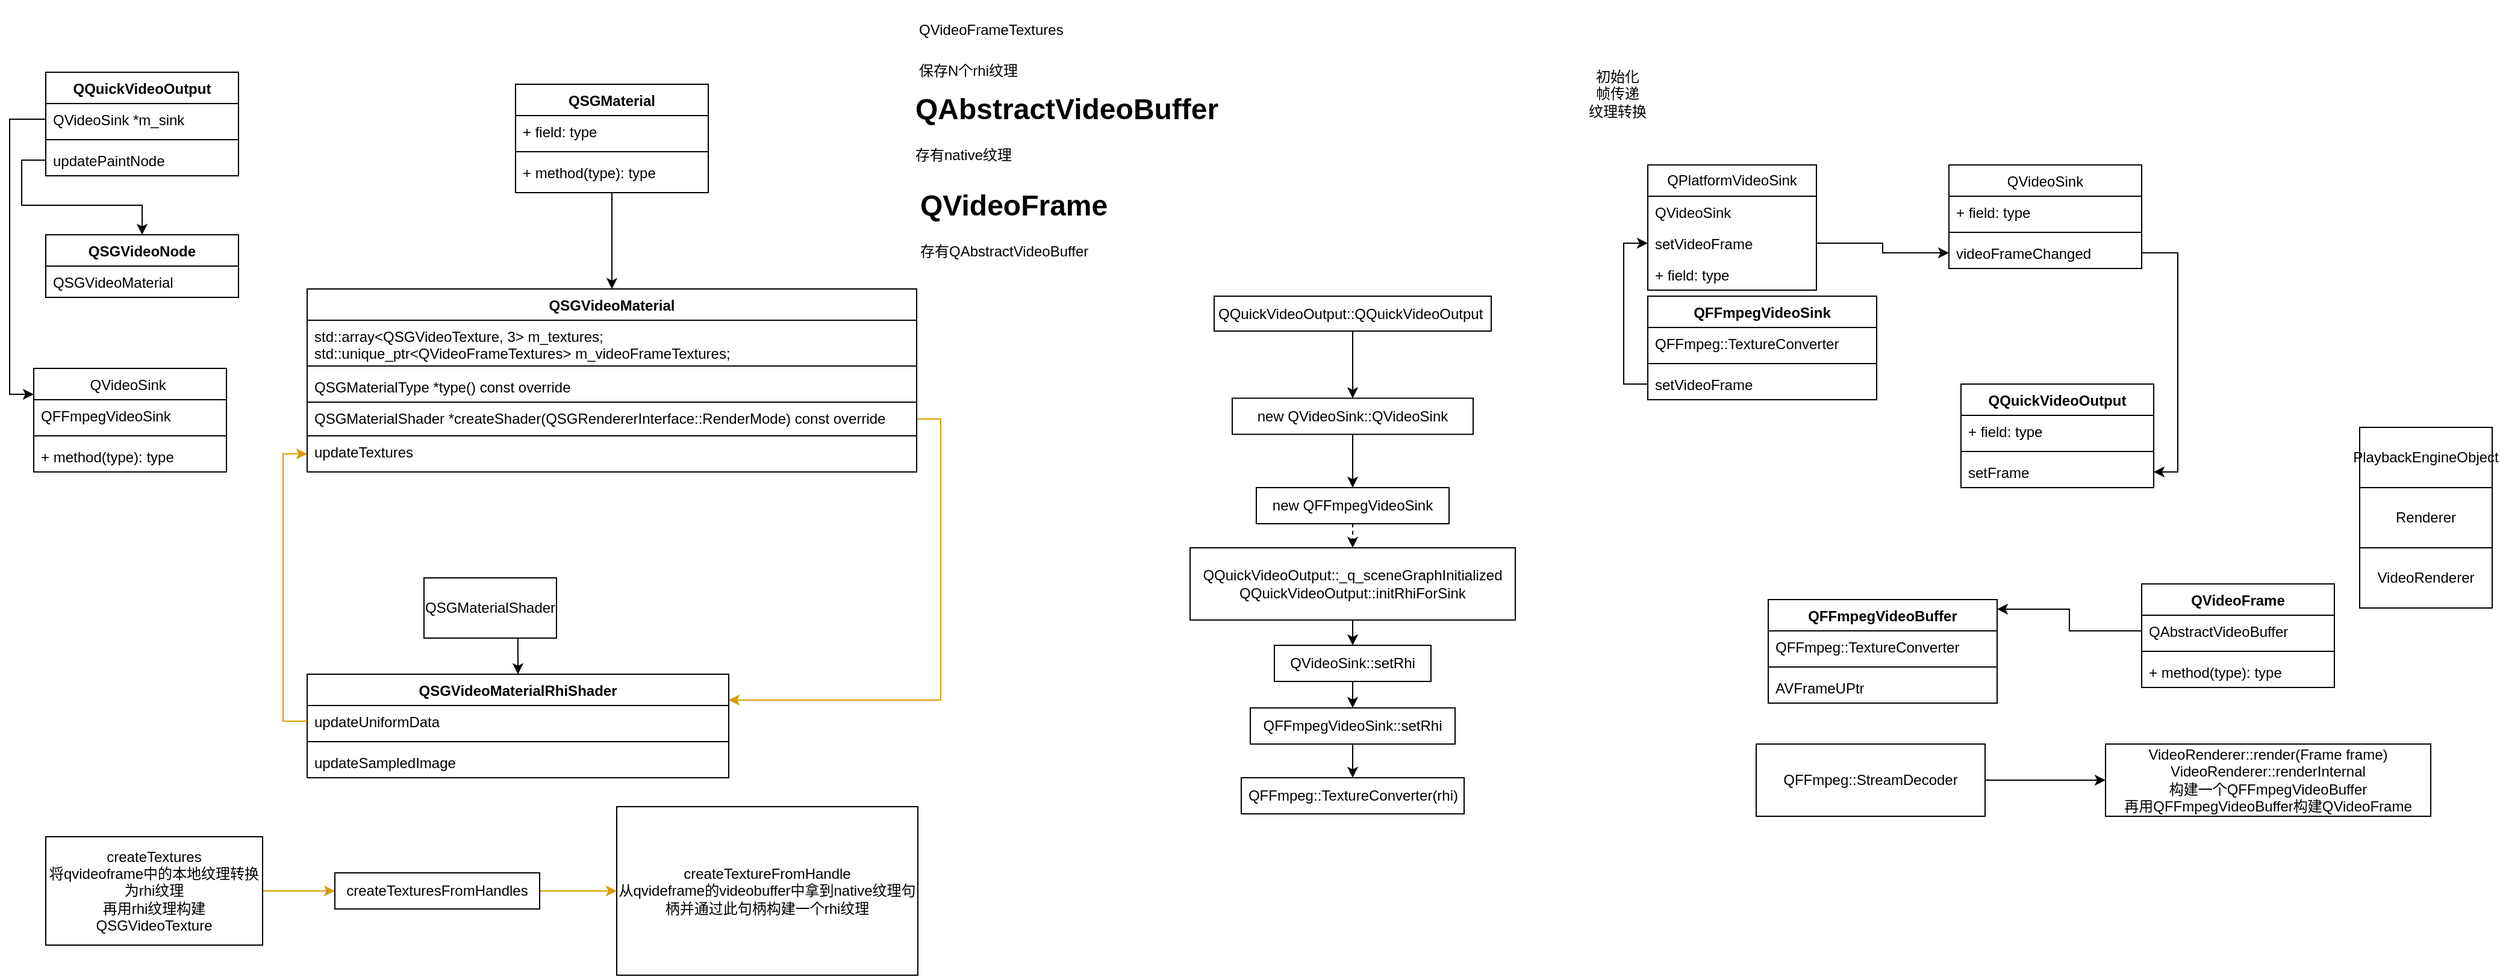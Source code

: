 <mxfile version="24.7.6">
  <diagram name="第 1 页" id="2d6CohSRX0e6HN7yO4Lr">
    <mxGraphModel dx="1159" dy="2418" grid="1" gridSize="10" guides="1" tooltips="1" connect="1" arrows="1" fold="1" page="1" pageScale="1" pageWidth="583" pageHeight="827" math="0" shadow="0">
      <root>
        <mxCell id="0" />
        <mxCell id="1" parent="0" />
        <mxCell id="Qt5C2lJePND-xmZlz8fH-1" value="QSGVideoNode" style="swimlane;fontStyle=1;align=center;verticalAlign=top;childLayout=stackLayout;horizontal=1;startSize=26;horizontalStack=0;resizeParent=1;resizeParentMax=0;resizeLast=0;collapsible=1;marginBottom=0;whiteSpace=wrap;html=1;" parent="1" vertex="1">
          <mxGeometry x="120" y="-1450" width="160" height="52" as="geometry" />
        </mxCell>
        <mxCell id="Qt5C2lJePND-xmZlz8fH-2" value="QSGVideoMaterial" style="text;strokeColor=none;fillColor=none;align=left;verticalAlign=top;spacingLeft=4;spacingRight=4;overflow=hidden;rotatable=0;points=[[0,0.5],[1,0.5]];portConstraint=eastwest;whiteSpace=wrap;html=1;" parent="Qt5C2lJePND-xmZlz8fH-1" vertex="1">
          <mxGeometry y="26" width="160" height="26" as="geometry" />
        </mxCell>
        <mxCell id="Qt5C2lJePND-xmZlz8fH-14" style="edgeStyle=orthogonalEdgeStyle;rounded=0;orthogonalLoop=1;jettySize=auto;html=1;" parent="1" source="Qt5C2lJePND-xmZlz8fH-9" target="Qt5C2lJePND-xmZlz8fH-5" edge="1">
          <mxGeometry relative="1" as="geometry" />
        </mxCell>
        <mxCell id="Qt5C2lJePND-xmZlz8fH-9" value="QSGMaterial" style="swimlane;fontStyle=1;align=center;verticalAlign=top;childLayout=stackLayout;horizontal=1;startSize=26;horizontalStack=0;resizeParent=1;resizeParentMax=0;resizeLast=0;collapsible=1;marginBottom=0;whiteSpace=wrap;html=1;" parent="1" vertex="1">
          <mxGeometry x="510" y="-1575" width="160" height="90" as="geometry" />
        </mxCell>
        <mxCell id="Qt5C2lJePND-xmZlz8fH-10" value="+ field: type" style="text;strokeColor=none;fillColor=none;align=left;verticalAlign=top;spacingLeft=4;spacingRight=4;overflow=hidden;rotatable=0;points=[[0,0.5],[1,0.5]];portConstraint=eastwest;whiteSpace=wrap;html=1;" parent="Qt5C2lJePND-xmZlz8fH-9" vertex="1">
          <mxGeometry y="26" width="160" height="26" as="geometry" />
        </mxCell>
        <mxCell id="Qt5C2lJePND-xmZlz8fH-11" value="" style="line;strokeWidth=1;fillColor=none;align=left;verticalAlign=middle;spacingTop=-1;spacingLeft=3;spacingRight=3;rotatable=0;labelPosition=right;points=[];portConstraint=eastwest;strokeColor=inherit;" parent="Qt5C2lJePND-xmZlz8fH-9" vertex="1">
          <mxGeometry y="52" width="160" height="8" as="geometry" />
        </mxCell>
        <mxCell id="Qt5C2lJePND-xmZlz8fH-12" value="+ method(type): type" style="text;strokeColor=none;fillColor=none;align=left;verticalAlign=top;spacingLeft=4;spacingRight=4;overflow=hidden;rotatable=0;points=[[0,0.5],[1,0.5]];portConstraint=eastwest;whiteSpace=wrap;html=1;" parent="Qt5C2lJePND-xmZlz8fH-9" vertex="1">
          <mxGeometry y="60" width="160" height="30" as="geometry" />
        </mxCell>
        <mxCell id="Qt5C2lJePND-xmZlz8fH-16" value="QSGVideoMaterialRhiShader" style="swimlane;fontStyle=1;align=center;verticalAlign=top;childLayout=stackLayout;horizontal=1;startSize=26;horizontalStack=0;resizeParent=1;resizeParentMax=0;resizeLast=0;collapsible=1;marginBottom=0;whiteSpace=wrap;html=1;" parent="1" vertex="1">
          <mxGeometry x="337" y="-1085" width="350" height="86" as="geometry" />
        </mxCell>
        <mxCell id="Qt5C2lJePND-xmZlz8fH-17" value="updateUniformData" style="text;strokeColor=none;fillColor=none;align=left;verticalAlign=top;spacingLeft=4;spacingRight=4;overflow=hidden;rotatable=0;points=[[0,0.5],[1,0.5]];portConstraint=eastwest;whiteSpace=wrap;html=1;" parent="Qt5C2lJePND-xmZlz8fH-16" vertex="1">
          <mxGeometry y="26" width="350" height="26" as="geometry" />
        </mxCell>
        <mxCell id="Qt5C2lJePND-xmZlz8fH-18" value="" style="line;strokeWidth=1;fillColor=none;align=left;verticalAlign=middle;spacingTop=-1;spacingLeft=3;spacingRight=3;rotatable=0;labelPosition=right;points=[];portConstraint=eastwest;strokeColor=inherit;" parent="Qt5C2lJePND-xmZlz8fH-16" vertex="1">
          <mxGeometry y="52" width="350" height="8" as="geometry" />
        </mxCell>
        <mxCell id="Qt5C2lJePND-xmZlz8fH-19" value="updateSampledImage" style="text;strokeColor=none;fillColor=none;align=left;verticalAlign=top;spacingLeft=4;spacingRight=4;overflow=hidden;rotatable=0;points=[[0,0.5],[1,0.5]];portConstraint=eastwest;whiteSpace=wrap;html=1;" parent="Qt5C2lJePND-xmZlz8fH-16" vertex="1">
          <mxGeometry y="60" width="350" height="26" as="geometry" />
        </mxCell>
        <mxCell id="Qt5C2lJePND-xmZlz8fH-21" style="edgeStyle=orthogonalEdgeStyle;rounded=0;orthogonalLoop=1;jettySize=auto;html=1;exitX=0.5;exitY=1;exitDx=0;exitDy=0;entryX=0.5;entryY=0;entryDx=0;entryDy=0;" parent="1" source="Qt5C2lJePND-xmZlz8fH-20" target="Qt5C2lJePND-xmZlz8fH-16" edge="1">
          <mxGeometry relative="1" as="geometry" />
        </mxCell>
        <mxCell id="Qt5C2lJePND-xmZlz8fH-20" value="QSGMaterialShader" style="html=1;whiteSpace=wrap;" parent="1" vertex="1">
          <mxGeometry x="434" y="-1165" width="110" height="50" as="geometry" />
        </mxCell>
        <mxCell id="Qt5C2lJePND-xmZlz8fH-25" style="edgeStyle=orthogonalEdgeStyle;rounded=0;orthogonalLoop=1;jettySize=auto;html=1;entryX=1;entryY=0.25;entryDx=0;entryDy=0;exitX=1;exitY=0.5;exitDx=0;exitDy=0;fillColor=#ffe6cc;strokeColor=#d79b00;" parent="1" source="Qt5C2lJePND-xmZlz8fH-15" target="Qt5C2lJePND-xmZlz8fH-16" edge="1">
          <mxGeometry relative="1" as="geometry" />
        </mxCell>
        <mxCell id="Qt5C2lJePND-xmZlz8fH-27" style="edgeStyle=orthogonalEdgeStyle;rounded=0;orthogonalLoop=1;jettySize=auto;html=1;exitX=0;exitY=0.5;exitDx=0;exitDy=0;entryX=0;entryY=0.5;entryDx=0;entryDy=0;fillColor=#ffe6cc;strokeColor=#d79b00;" parent="1" source="Qt5C2lJePND-xmZlz8fH-17" target="Qt5C2lJePND-xmZlz8fH-26" edge="1">
          <mxGeometry relative="1" as="geometry" />
        </mxCell>
        <mxCell id="Qt5C2lJePND-xmZlz8fH-34" value="" style="edgeStyle=orthogonalEdgeStyle;rounded=0;orthogonalLoop=1;jettySize=auto;html=1;fillColor=#ffe6cc;strokeColor=#d79b00;" parent="1" source="Qt5C2lJePND-xmZlz8fH-29" target="Qt5C2lJePND-xmZlz8fH-30" edge="1">
          <mxGeometry relative="1" as="geometry" />
        </mxCell>
        <mxCell id="Qt5C2lJePND-xmZlz8fH-29" value="createTextures&lt;div&gt;将qvideoframe中的本地纹理转换为rhi纹理&lt;/div&gt;&lt;div&gt;再用rhi纹理构建QSGVideoTexture&lt;/div&gt;" style="rounded=0;whiteSpace=wrap;html=1;" parent="1" vertex="1">
          <mxGeometry x="120" y="-950" width="180" height="90" as="geometry" />
        </mxCell>
        <mxCell id="Qt5C2lJePND-xmZlz8fH-33" value="" style="edgeStyle=orthogonalEdgeStyle;rounded=0;orthogonalLoop=1;jettySize=auto;html=1;fillColor=#ffe6cc;strokeColor=#d79b00;" parent="1" source="Qt5C2lJePND-xmZlz8fH-30" target="Qt5C2lJePND-xmZlz8fH-31" edge="1">
          <mxGeometry relative="1" as="geometry" />
        </mxCell>
        <mxCell id="Qt5C2lJePND-xmZlz8fH-30" value="createTexturesFromHandles" style="rounded=0;whiteSpace=wrap;html=1;" parent="1" vertex="1">
          <mxGeometry x="360" y="-920" width="170" height="30" as="geometry" />
        </mxCell>
        <mxCell id="Qt5C2lJePND-xmZlz8fH-31" value="createTextureFromHandle&lt;div&gt;从qvideframe的videobuffer中拿到native纹理句柄并通过此句柄构建一个rhi纹理&lt;/div&gt;" style="rounded=0;whiteSpace=wrap;html=1;" parent="1" vertex="1">
          <mxGeometry x="594" y="-975" width="250" height="140" as="geometry" />
        </mxCell>
        <mxCell id="HpQHqFJFhctL3u0hSOUU-1" value="&lt;h1 style=&quot;margin-top: 0px;&quot;&gt;&lt;span style=&quot;font-size: 12px; font-weight: 400;&quot;&gt;QVideoFrameTextures&lt;/span&gt;&lt;br&gt;&lt;/h1&gt;&lt;div&gt;&lt;span style=&quot;font-size: 12px; font-weight: 400;&quot;&gt;保存N个rhi纹理&lt;/span&gt;&lt;/div&gt;" style="text;html=1;whiteSpace=wrap;overflow=hidden;rounded=0;" vertex="1" parent="1">
          <mxGeometry x="843" y="-1645" width="180" height="120" as="geometry" />
        </mxCell>
        <mxCell id="HpQHqFJFhctL3u0hSOUU-3" value="&lt;h1 style=&quot;margin-top: 0px;&quot;&gt;QAbstractVideoBuffer&lt;br&gt;&lt;/h1&gt;&lt;p&gt;存有native纹理&lt;/p&gt;" style="text;html=1;whiteSpace=wrap;overflow=hidden;rounded=0;" vertex="1" parent="1">
          <mxGeometry x="840" y="-1575" width="270" height="80" as="geometry" />
        </mxCell>
        <mxCell id="HpQHqFJFhctL3u0hSOUU-4" value="&lt;h1 style=&quot;margin-top: 0px;&quot;&gt;QVideoFrame&lt;/h1&gt;&lt;div&gt;存有&lt;span style=&quot;background-color: initial;&quot;&gt;&lt;font style=&quot;font-size: 12px;&quot;&gt;QAbstractVideoBuffer&lt;/font&gt;&lt;/span&gt;&lt;/div&gt;&lt;div&gt;&lt;br&gt;&lt;/div&gt;" style="text;html=1;whiteSpace=wrap;overflow=hidden;rounded=0;" vertex="1" parent="1">
          <mxGeometry x="844" y="-1495" width="180" height="70" as="geometry" />
        </mxCell>
        <mxCell id="HpQHqFJFhctL3u0hSOUU-5" value="QQuickVideoOutput" style="swimlane;fontStyle=1;align=center;verticalAlign=top;childLayout=stackLayout;horizontal=1;startSize=26;horizontalStack=0;resizeParent=1;resizeParentMax=0;resizeLast=0;collapsible=1;marginBottom=0;whiteSpace=wrap;html=1;" vertex="1" parent="1">
          <mxGeometry x="120" y="-1585" width="160" height="86" as="geometry" />
        </mxCell>
        <mxCell id="HpQHqFJFhctL3u0hSOUU-6" value="QVideoSink *m_sink" style="text;strokeColor=none;fillColor=none;align=left;verticalAlign=top;spacingLeft=4;spacingRight=4;overflow=hidden;rotatable=0;points=[[0,0.5],[1,0.5]];portConstraint=eastwest;whiteSpace=wrap;html=1;" vertex="1" parent="HpQHqFJFhctL3u0hSOUU-5">
          <mxGeometry y="26" width="160" height="26" as="geometry" />
        </mxCell>
        <mxCell id="HpQHqFJFhctL3u0hSOUU-7" value="" style="line;strokeWidth=1;fillColor=none;align=left;verticalAlign=middle;spacingTop=-1;spacingLeft=3;spacingRight=3;rotatable=0;labelPosition=right;points=[];portConstraint=eastwest;strokeColor=inherit;" vertex="1" parent="HpQHqFJFhctL3u0hSOUU-5">
          <mxGeometry y="52" width="160" height="8" as="geometry" />
        </mxCell>
        <mxCell id="HpQHqFJFhctL3u0hSOUU-8" value="updatePaintNode" style="text;strokeColor=none;fillColor=none;align=left;verticalAlign=top;spacingLeft=4;spacingRight=4;overflow=hidden;rotatable=0;points=[[0,0.5],[1,0.5]];portConstraint=eastwest;whiteSpace=wrap;html=1;" vertex="1" parent="HpQHqFJFhctL3u0hSOUU-5">
          <mxGeometry y="60" width="160" height="26" as="geometry" />
        </mxCell>
        <mxCell id="HpQHqFJFhctL3u0hSOUU-9" style="edgeStyle=orthogonalEdgeStyle;rounded=0;orthogonalLoop=1;jettySize=auto;html=1;exitX=0;exitY=0.5;exitDx=0;exitDy=0;" edge="1" parent="1" source="HpQHqFJFhctL3u0hSOUU-8" target="Qt5C2lJePND-xmZlz8fH-1">
          <mxGeometry relative="1" as="geometry" />
        </mxCell>
        <mxCell id="HpQHqFJFhctL3u0hSOUU-12" style="edgeStyle=orthogonalEdgeStyle;rounded=0;orthogonalLoop=1;jettySize=auto;html=1;entryX=0;entryY=0.25;entryDx=0;entryDy=0;" edge="1" parent="1" source="HpQHqFJFhctL3u0hSOUU-6" target="HpQHqFJFhctL3u0hSOUU-14">
          <mxGeometry relative="1" as="geometry">
            <mxPoint x="145" y="-1289" as="targetPoint" />
          </mxGeometry>
        </mxCell>
        <mxCell id="HpQHqFJFhctL3u0hSOUU-13" value="" style="group" vertex="1" connectable="0" parent="1">
          <mxGeometry x="337" y="-1405" width="506" height="152" as="geometry" />
        </mxCell>
        <mxCell id="Qt5C2lJePND-xmZlz8fH-5" value="QSGVideoMaterial" style="swimlane;fontStyle=1;align=center;verticalAlign=top;childLayout=stackLayout;horizontal=1;startSize=26;horizontalStack=0;resizeParent=1;resizeParentMax=0;resizeLast=0;collapsible=1;marginBottom=0;whiteSpace=wrap;html=1;" parent="HpQHqFJFhctL3u0hSOUU-13" vertex="1">
          <mxGeometry width="506" height="94" as="geometry">
            <mxRectangle x="400" y="120" width="140" height="30" as="alternateBounds" />
          </mxGeometry>
        </mxCell>
        <mxCell id="Qt5C2lJePND-xmZlz8fH-6" value="&lt;div&gt;std::array&amp;lt;QSGVideoTexture, 3&amp;gt; m_textures;&lt;/div&gt;&lt;div&gt;std::unique_ptr&amp;lt;QVideoFrameTextures&amp;gt; m_videoFrameTextures;&lt;/div&gt;" style="text;strokeColor=none;fillColor=none;align=left;verticalAlign=top;spacingLeft=4;spacingRight=4;overflow=hidden;rotatable=0;points=[[0,0.5],[1,0.5]];portConstraint=eastwest;whiteSpace=wrap;html=1;" parent="Qt5C2lJePND-xmZlz8fH-5" vertex="1">
          <mxGeometry y="26" width="506" height="34" as="geometry" />
        </mxCell>
        <mxCell id="Qt5C2lJePND-xmZlz8fH-7" value="" style="line;strokeWidth=1;fillColor=none;align=left;verticalAlign=middle;spacingTop=-1;spacingLeft=3;spacingRight=3;rotatable=0;labelPosition=right;points=[];portConstraint=eastwest;strokeColor=inherit;" parent="Qt5C2lJePND-xmZlz8fH-5" vertex="1">
          <mxGeometry y="60" width="506" height="8" as="geometry" />
        </mxCell>
        <mxCell id="Qt5C2lJePND-xmZlz8fH-8" value="QSGMaterialType *type() const override" style="text;strokeColor=none;fillColor=none;align=left;verticalAlign=top;spacingLeft=4;spacingRight=4;overflow=hidden;rotatable=0;points=[[0,0.5],[1,0.5]];portConstraint=eastwest;whiteSpace=wrap;html=1;" parent="Qt5C2lJePND-xmZlz8fH-5" vertex="1">
          <mxGeometry y="68" width="506" height="26" as="geometry" />
        </mxCell>
        <mxCell id="Qt5C2lJePND-xmZlz8fH-15" value="QSGMaterialShader *createShader(QSGRendererInterface::RenderMode) const override" style="text;strokeColor=default;fillColor=none;align=left;verticalAlign=top;spacingLeft=4;spacingRight=4;overflow=hidden;rotatable=0;points=[[0,0.5],[1,0.5]];portConstraint=eastwest;whiteSpace=wrap;html=1;" parent="HpQHqFJFhctL3u0hSOUU-13" vertex="1">
          <mxGeometry y="94" width="506" height="28" as="geometry" />
        </mxCell>
        <mxCell id="Qt5C2lJePND-xmZlz8fH-26" value="updateTextures" style="text;strokeColor=default;fillColor=none;align=left;verticalAlign=top;spacingLeft=4;spacingRight=4;overflow=hidden;rotatable=0;points=[[0,0.5],[1,0.5]];portConstraint=eastwest;whiteSpace=wrap;html=1;" parent="HpQHqFJFhctL3u0hSOUU-13" vertex="1">
          <mxGeometry y="122" width="506" height="30" as="geometry" />
        </mxCell>
        <mxCell id="HpQHqFJFhctL3u0hSOUU-14" value="&lt;span style=&quot;font-weight: 400; text-align: left;&quot;&gt;QVideoSink&amp;nbsp;&lt;/span&gt;" style="swimlane;fontStyle=1;align=center;verticalAlign=top;childLayout=stackLayout;horizontal=1;startSize=26;horizontalStack=0;resizeParent=1;resizeParentMax=0;resizeLast=0;collapsible=1;marginBottom=0;whiteSpace=wrap;html=1;" vertex="1" parent="1">
          <mxGeometry x="110" y="-1339" width="160" height="86" as="geometry" />
        </mxCell>
        <mxCell id="HpQHqFJFhctL3u0hSOUU-15" value="&lt;span style=&quot;text-align: center;&quot;&gt;QFFmpegVideoSink&lt;/span&gt;" style="text;strokeColor=none;fillColor=none;align=left;verticalAlign=top;spacingLeft=4;spacingRight=4;overflow=hidden;rotatable=0;points=[[0,0.5],[1,0.5]];portConstraint=eastwest;whiteSpace=wrap;html=1;" vertex="1" parent="HpQHqFJFhctL3u0hSOUU-14">
          <mxGeometry y="26" width="160" height="26" as="geometry" />
        </mxCell>
        <mxCell id="HpQHqFJFhctL3u0hSOUU-16" value="" style="line;strokeWidth=1;fillColor=none;align=left;verticalAlign=middle;spacingTop=-1;spacingLeft=3;spacingRight=3;rotatable=0;labelPosition=right;points=[];portConstraint=eastwest;strokeColor=inherit;" vertex="1" parent="HpQHqFJFhctL3u0hSOUU-14">
          <mxGeometry y="52" width="160" height="8" as="geometry" />
        </mxCell>
        <mxCell id="HpQHqFJFhctL3u0hSOUU-17" value="+ method(type): type" style="text;strokeColor=none;fillColor=none;align=left;verticalAlign=top;spacingLeft=4;spacingRight=4;overflow=hidden;rotatable=0;points=[[0,0.5],[1,0.5]];portConstraint=eastwest;whiteSpace=wrap;html=1;" vertex="1" parent="HpQHqFJFhctL3u0hSOUU-14">
          <mxGeometry y="60" width="160" height="26" as="geometry" />
        </mxCell>
        <mxCell id="HpQHqFJFhctL3u0hSOUU-21" style="edgeStyle=orthogonalEdgeStyle;rounded=0;orthogonalLoop=1;jettySize=auto;html=1;exitX=0.5;exitY=1;exitDx=0;exitDy=0;entryX=0.5;entryY=0;entryDx=0;entryDy=0;" edge="1" parent="1" source="HpQHqFJFhctL3u0hSOUU-18" target="HpQHqFJFhctL3u0hSOUU-19">
          <mxGeometry relative="1" as="geometry" />
        </mxCell>
        <mxCell id="HpQHqFJFhctL3u0hSOUU-18" value="&lt;div&gt;QQuickVideoOutput::QQuickVideoOutput&amp;nbsp;&lt;/div&gt;" style="rounded=0;whiteSpace=wrap;html=1;" vertex="1" parent="1">
          <mxGeometry x="1090" y="-1399" width="230" height="29" as="geometry" />
        </mxCell>
        <mxCell id="HpQHqFJFhctL3u0hSOUU-22" style="edgeStyle=orthogonalEdgeStyle;rounded=0;orthogonalLoop=1;jettySize=auto;html=1;exitX=0.5;exitY=1;exitDx=0;exitDy=0;" edge="1" parent="1" source="HpQHqFJFhctL3u0hSOUU-19" target="HpQHqFJFhctL3u0hSOUU-20">
          <mxGeometry relative="1" as="geometry" />
        </mxCell>
        <mxCell id="HpQHqFJFhctL3u0hSOUU-19" value="&lt;div&gt;new QVideoSink::QVideoSink&lt;/div&gt;" style="rounded=0;whiteSpace=wrap;html=1;" vertex="1" parent="1">
          <mxGeometry x="1105" y="-1314.25" width="200" height="30" as="geometry" />
        </mxCell>
        <mxCell id="HpQHqFJFhctL3u0hSOUU-27" style="edgeStyle=orthogonalEdgeStyle;rounded=0;orthogonalLoop=1;jettySize=auto;html=1;exitX=0.5;exitY=1;exitDx=0;exitDy=0;entryX=0.5;entryY=0;entryDx=0;entryDy=0;dashed=1;" edge="1" parent="1" source="HpQHqFJFhctL3u0hSOUU-20" target="HpQHqFJFhctL3u0hSOUU-26">
          <mxGeometry relative="1" as="geometry" />
        </mxCell>
        <mxCell id="HpQHqFJFhctL3u0hSOUU-20" value="new QFFmpegVideoSink" style="rounded=0;whiteSpace=wrap;html=1;" vertex="1" parent="1">
          <mxGeometry x="1125" y="-1240" width="160" height="30" as="geometry" />
        </mxCell>
        <mxCell id="HpQHqFJFhctL3u0hSOUU-29" style="edgeStyle=orthogonalEdgeStyle;rounded=0;orthogonalLoop=1;jettySize=auto;html=1;exitX=0.5;exitY=1;exitDx=0;exitDy=0;entryX=0.5;entryY=0;entryDx=0;entryDy=0;" edge="1" parent="1" source="HpQHqFJFhctL3u0hSOUU-24" target="HpQHqFJFhctL3u0hSOUU-25">
          <mxGeometry relative="1" as="geometry" />
        </mxCell>
        <mxCell id="HpQHqFJFhctL3u0hSOUU-24" value="QVideoSink::setRhi" style="rounded=0;whiteSpace=wrap;html=1;" vertex="1" parent="1">
          <mxGeometry x="1140" y="-1109" width="130" height="30" as="geometry" />
        </mxCell>
        <mxCell id="HpQHqFJFhctL3u0hSOUU-31" style="edgeStyle=orthogonalEdgeStyle;rounded=0;orthogonalLoop=1;jettySize=auto;html=1;exitX=0.5;exitY=1;exitDx=0;exitDy=0;entryX=0.5;entryY=0;entryDx=0;entryDy=0;" edge="1" parent="1" source="HpQHqFJFhctL3u0hSOUU-25" target="HpQHqFJFhctL3u0hSOUU-30">
          <mxGeometry relative="1" as="geometry" />
        </mxCell>
        <mxCell id="HpQHqFJFhctL3u0hSOUU-25" value="QFFmpegVideoSink::setRhi" style="rounded=0;whiteSpace=wrap;html=1;" vertex="1" parent="1">
          <mxGeometry x="1120" y="-1057" width="170" height="30" as="geometry" />
        </mxCell>
        <mxCell id="HpQHqFJFhctL3u0hSOUU-28" style="edgeStyle=orthogonalEdgeStyle;rounded=0;orthogonalLoop=1;jettySize=auto;html=1;exitX=0.5;exitY=1;exitDx=0;exitDy=0;entryX=0.5;entryY=0;entryDx=0;entryDy=0;" edge="1" parent="1" source="HpQHqFJFhctL3u0hSOUU-26" target="HpQHqFJFhctL3u0hSOUU-24">
          <mxGeometry relative="1" as="geometry" />
        </mxCell>
        <mxCell id="HpQHqFJFhctL3u0hSOUU-26" value="QQuickVideoOutput::_q_sceneGraphInitialized&lt;div&gt;QQuickVideoOutput::initRhiForSink&lt;br&gt;&lt;/div&gt;" style="rounded=0;whiteSpace=wrap;html=1;" vertex="1" parent="1">
          <mxGeometry x="1070" y="-1190" width="270" height="60" as="geometry" />
        </mxCell>
        <mxCell id="HpQHqFJFhctL3u0hSOUU-30" value="QFFmpeg::TextureConverter(rhi)" style="rounded=0;whiteSpace=wrap;html=1;" vertex="1" parent="1">
          <mxGeometry x="1112.5" y="-999" width="185" height="30" as="geometry" />
        </mxCell>
        <mxCell id="HpQHqFJFhctL3u0hSOUU-41" value="初始化&lt;div&gt;帧传递&lt;/div&gt;&lt;div&gt;纹理转换&lt;/div&gt;" style="text;html=1;align=center;verticalAlign=middle;whiteSpace=wrap;rounded=0;" vertex="1" parent="1">
          <mxGeometry x="1340" y="-1605" width="170" height="75" as="geometry" />
        </mxCell>
        <mxCell id="HpQHqFJFhctL3u0hSOUU-42" value="QQuickVideoOutput" style="swimlane;fontStyle=1;align=center;verticalAlign=top;childLayout=stackLayout;horizontal=1;startSize=26;horizontalStack=0;resizeParent=1;resizeParentMax=0;resizeLast=0;collapsible=1;marginBottom=0;whiteSpace=wrap;html=1;" vertex="1" parent="1">
          <mxGeometry x="1710" y="-1326" width="160" height="86" as="geometry" />
        </mxCell>
        <mxCell id="HpQHqFJFhctL3u0hSOUU-43" value="+ field: type" style="text;strokeColor=none;fillColor=none;align=left;verticalAlign=top;spacingLeft=4;spacingRight=4;overflow=hidden;rotatable=0;points=[[0,0.5],[1,0.5]];portConstraint=eastwest;whiteSpace=wrap;html=1;" vertex="1" parent="HpQHqFJFhctL3u0hSOUU-42">
          <mxGeometry y="26" width="160" height="26" as="geometry" />
        </mxCell>
        <mxCell id="HpQHqFJFhctL3u0hSOUU-44" value="" style="line;strokeWidth=1;fillColor=none;align=left;verticalAlign=middle;spacingTop=-1;spacingLeft=3;spacingRight=3;rotatable=0;labelPosition=right;points=[];portConstraint=eastwest;strokeColor=inherit;" vertex="1" parent="HpQHqFJFhctL3u0hSOUU-42">
          <mxGeometry y="52" width="160" height="8" as="geometry" />
        </mxCell>
        <mxCell id="HpQHqFJFhctL3u0hSOUU-45" value="setFrame" style="text;strokeColor=none;fillColor=none;align=left;verticalAlign=top;spacingLeft=4;spacingRight=4;overflow=hidden;rotatable=0;points=[[0,0.5],[1,0.5]];portConstraint=eastwest;whiteSpace=wrap;html=1;" vertex="1" parent="HpQHqFJFhctL3u0hSOUU-42">
          <mxGeometry y="60" width="160" height="26" as="geometry" />
        </mxCell>
        <mxCell id="HpQHqFJFhctL3u0hSOUU-46" value="QFFmpegVideoSink" style="swimlane;fontStyle=1;align=center;verticalAlign=top;childLayout=stackLayout;horizontal=1;startSize=26;horizontalStack=0;resizeParent=1;resizeParentMax=0;resizeLast=0;collapsible=1;marginBottom=0;whiteSpace=wrap;html=1;" vertex="1" parent="1">
          <mxGeometry x="1450" y="-1399" width="190" height="86" as="geometry" />
        </mxCell>
        <mxCell id="HpQHqFJFhctL3u0hSOUU-47" value="QFFmpeg::TextureConverter" style="text;strokeColor=none;fillColor=none;align=left;verticalAlign=top;spacingLeft=4;spacingRight=4;overflow=hidden;rotatable=0;points=[[0,0.5],[1,0.5]];portConstraint=eastwest;whiteSpace=wrap;html=1;" vertex="1" parent="HpQHqFJFhctL3u0hSOUU-46">
          <mxGeometry y="26" width="190" height="26" as="geometry" />
        </mxCell>
        <mxCell id="HpQHqFJFhctL3u0hSOUU-48" value="" style="line;strokeWidth=1;fillColor=none;align=left;verticalAlign=middle;spacingTop=-1;spacingLeft=3;spacingRight=3;rotatable=0;labelPosition=right;points=[];portConstraint=eastwest;strokeColor=inherit;" vertex="1" parent="HpQHqFJFhctL3u0hSOUU-46">
          <mxGeometry y="52" width="190" height="8" as="geometry" />
        </mxCell>
        <mxCell id="HpQHqFJFhctL3u0hSOUU-49" value="setVideoFrame" style="text;strokeColor=none;fillColor=none;align=left;verticalAlign=top;spacingLeft=4;spacingRight=4;overflow=hidden;rotatable=0;points=[[0,0.5],[1,0.5]];portConstraint=eastwest;whiteSpace=wrap;html=1;" vertex="1" parent="HpQHqFJFhctL3u0hSOUU-46">
          <mxGeometry y="60" width="190" height="26" as="geometry" />
        </mxCell>
        <mxCell id="HpQHqFJFhctL3u0hSOUU-51" value="QPlatformVideoSink" style="swimlane;fontStyle=0;childLayout=stackLayout;horizontal=1;startSize=26;fillColor=none;horizontalStack=0;resizeParent=1;resizeParentMax=0;resizeLast=0;collapsible=1;marginBottom=0;whiteSpace=wrap;html=1;" vertex="1" parent="1">
          <mxGeometry x="1450" y="-1508" width="140" height="104" as="geometry">
            <mxRectangle x="1450" y="-1508" width="150" height="30" as="alternateBounds" />
          </mxGeometry>
        </mxCell>
        <mxCell id="HpQHqFJFhctL3u0hSOUU-53" value="&lt;span style=&quot;text-align: center;&quot;&gt;QVideoSink&lt;/span&gt;" style="text;strokeColor=none;fillColor=none;align=left;verticalAlign=top;spacingLeft=4;spacingRight=4;overflow=hidden;rotatable=0;points=[[0,0.5],[1,0.5]];portConstraint=eastwest;whiteSpace=wrap;html=1;" vertex="1" parent="HpQHqFJFhctL3u0hSOUU-51">
          <mxGeometry y="26" width="140" height="26" as="geometry" />
        </mxCell>
        <mxCell id="HpQHqFJFhctL3u0hSOUU-52" value="setVideoFrame" style="text;strokeColor=none;fillColor=none;align=left;verticalAlign=top;spacingLeft=4;spacingRight=4;overflow=hidden;rotatable=0;points=[[0,0.5],[1,0.5]];portConstraint=eastwest;whiteSpace=wrap;html=1;" vertex="1" parent="HpQHqFJFhctL3u0hSOUU-51">
          <mxGeometry y="52" width="140" height="26" as="geometry" />
        </mxCell>
        <mxCell id="HpQHqFJFhctL3u0hSOUU-54" value="+ field: type" style="text;strokeColor=none;fillColor=none;align=left;verticalAlign=top;spacingLeft=4;spacingRight=4;overflow=hidden;rotatable=0;points=[[0,0.5],[1,0.5]];portConstraint=eastwest;whiteSpace=wrap;html=1;" vertex="1" parent="HpQHqFJFhctL3u0hSOUU-51">
          <mxGeometry y="78" width="140" height="26" as="geometry" />
        </mxCell>
        <mxCell id="HpQHqFJFhctL3u0hSOUU-55" style="edgeStyle=orthogonalEdgeStyle;rounded=0;orthogonalLoop=1;jettySize=auto;html=1;exitX=0;exitY=0.5;exitDx=0;exitDy=0;entryX=0;entryY=0.5;entryDx=0;entryDy=0;" edge="1" parent="1" source="HpQHqFJFhctL3u0hSOUU-49" target="HpQHqFJFhctL3u0hSOUU-52">
          <mxGeometry relative="1" as="geometry" />
        </mxCell>
        <mxCell id="HpQHqFJFhctL3u0hSOUU-56" value="&lt;span style=&quot;font-weight: 400;&quot;&gt;QVideoSink&lt;/span&gt;" style="swimlane;fontStyle=1;align=center;verticalAlign=top;childLayout=stackLayout;horizontal=1;startSize=26;horizontalStack=0;resizeParent=1;resizeParentMax=0;resizeLast=0;collapsible=1;marginBottom=0;whiteSpace=wrap;html=1;" vertex="1" parent="1">
          <mxGeometry x="1700" y="-1508" width="160" height="86" as="geometry" />
        </mxCell>
        <mxCell id="HpQHqFJFhctL3u0hSOUU-57" value="+ field: type" style="text;strokeColor=none;fillColor=none;align=left;verticalAlign=top;spacingLeft=4;spacingRight=4;overflow=hidden;rotatable=0;points=[[0,0.5],[1,0.5]];portConstraint=eastwest;whiteSpace=wrap;html=1;" vertex="1" parent="HpQHqFJFhctL3u0hSOUU-56">
          <mxGeometry y="26" width="160" height="26" as="geometry" />
        </mxCell>
        <mxCell id="HpQHqFJFhctL3u0hSOUU-58" value="" style="line;strokeWidth=1;fillColor=none;align=left;verticalAlign=middle;spacingTop=-1;spacingLeft=3;spacingRight=3;rotatable=0;labelPosition=right;points=[];portConstraint=eastwest;strokeColor=inherit;" vertex="1" parent="HpQHqFJFhctL3u0hSOUU-56">
          <mxGeometry y="52" width="160" height="8" as="geometry" />
        </mxCell>
        <mxCell id="HpQHqFJFhctL3u0hSOUU-59" value="videoFrameChanged" style="text;strokeColor=none;fillColor=none;align=left;verticalAlign=top;spacingLeft=4;spacingRight=4;overflow=hidden;rotatable=0;points=[[0,0.5],[1,0.5]];portConstraint=eastwest;whiteSpace=wrap;html=1;" vertex="1" parent="HpQHqFJFhctL3u0hSOUU-56">
          <mxGeometry y="60" width="160" height="26" as="geometry" />
        </mxCell>
        <mxCell id="HpQHqFJFhctL3u0hSOUU-60" style="edgeStyle=orthogonalEdgeStyle;rounded=0;orthogonalLoop=1;jettySize=auto;html=1;exitX=1;exitY=0.5;exitDx=0;exitDy=0;entryX=0;entryY=0.5;entryDx=0;entryDy=0;" edge="1" parent="1" source="HpQHqFJFhctL3u0hSOUU-52" target="HpQHqFJFhctL3u0hSOUU-59">
          <mxGeometry relative="1" as="geometry" />
        </mxCell>
        <mxCell id="HpQHqFJFhctL3u0hSOUU-61" style="edgeStyle=orthogonalEdgeStyle;rounded=0;orthogonalLoop=1;jettySize=auto;html=1;exitX=1;exitY=0.5;exitDx=0;exitDy=0;entryX=1;entryY=0.5;entryDx=0;entryDy=0;" edge="1" parent="1" source="HpQHqFJFhctL3u0hSOUU-59" target="HpQHqFJFhctL3u0hSOUU-45">
          <mxGeometry relative="1" as="geometry" />
        </mxCell>
        <mxCell id="HpQHqFJFhctL3u0hSOUU-62" value="QFFmpegVideoBuffer" style="swimlane;fontStyle=1;align=center;verticalAlign=top;childLayout=stackLayout;horizontal=1;startSize=26;horizontalStack=0;resizeParent=1;resizeParentMax=0;resizeLast=0;collapsible=1;marginBottom=0;whiteSpace=wrap;html=1;" vertex="1" parent="1">
          <mxGeometry x="1550" y="-1147" width="190" height="86" as="geometry" />
        </mxCell>
        <mxCell id="HpQHqFJFhctL3u0hSOUU-63" value="QFFmpeg::TextureConverter" style="text;strokeColor=none;fillColor=none;align=left;verticalAlign=top;spacingLeft=4;spacingRight=4;overflow=hidden;rotatable=0;points=[[0,0.5],[1,0.5]];portConstraint=eastwest;whiteSpace=wrap;html=1;" vertex="1" parent="HpQHqFJFhctL3u0hSOUU-62">
          <mxGeometry y="26" width="190" height="26" as="geometry" />
        </mxCell>
        <mxCell id="HpQHqFJFhctL3u0hSOUU-64" value="" style="line;strokeWidth=1;fillColor=none;align=left;verticalAlign=middle;spacingTop=-1;spacingLeft=3;spacingRight=3;rotatable=0;labelPosition=right;points=[];portConstraint=eastwest;strokeColor=inherit;" vertex="1" parent="HpQHqFJFhctL3u0hSOUU-62">
          <mxGeometry y="52" width="190" height="8" as="geometry" />
        </mxCell>
        <mxCell id="HpQHqFJFhctL3u0hSOUU-65" value="AVFrameUPtr" style="text;strokeColor=none;fillColor=none;align=left;verticalAlign=top;spacingLeft=4;spacingRight=4;overflow=hidden;rotatable=0;points=[[0,0.5],[1,0.5]];portConstraint=eastwest;whiteSpace=wrap;html=1;" vertex="1" parent="HpQHqFJFhctL3u0hSOUU-62">
          <mxGeometry y="60" width="190" height="26" as="geometry" />
        </mxCell>
        <mxCell id="HpQHqFJFhctL3u0hSOUU-66" value="QVideoFrame" style="swimlane;fontStyle=1;align=center;verticalAlign=top;childLayout=stackLayout;horizontal=1;startSize=26;horizontalStack=0;resizeParent=1;resizeParentMax=0;resizeLast=0;collapsible=1;marginBottom=0;whiteSpace=wrap;html=1;" vertex="1" parent="1">
          <mxGeometry x="1860" y="-1160" width="160" height="86" as="geometry" />
        </mxCell>
        <mxCell id="HpQHqFJFhctL3u0hSOUU-67" value="QAbstractVideoBuffer" style="text;strokeColor=none;fillColor=none;align=left;verticalAlign=top;spacingLeft=4;spacingRight=4;overflow=hidden;rotatable=0;points=[[0,0.5],[1,0.5]];portConstraint=eastwest;whiteSpace=wrap;html=1;" vertex="1" parent="HpQHqFJFhctL3u0hSOUU-66">
          <mxGeometry y="26" width="160" height="26" as="geometry" />
        </mxCell>
        <mxCell id="HpQHqFJFhctL3u0hSOUU-68" value="" style="line;strokeWidth=1;fillColor=none;align=left;verticalAlign=middle;spacingTop=-1;spacingLeft=3;spacingRight=3;rotatable=0;labelPosition=right;points=[];portConstraint=eastwest;strokeColor=inherit;" vertex="1" parent="HpQHqFJFhctL3u0hSOUU-66">
          <mxGeometry y="52" width="160" height="8" as="geometry" />
        </mxCell>
        <mxCell id="HpQHqFJFhctL3u0hSOUU-69" value="+ method(type): type" style="text;strokeColor=none;fillColor=none;align=left;verticalAlign=top;spacingLeft=4;spacingRight=4;overflow=hidden;rotatable=0;points=[[0,0.5],[1,0.5]];portConstraint=eastwest;whiteSpace=wrap;html=1;" vertex="1" parent="HpQHqFJFhctL3u0hSOUU-66">
          <mxGeometry y="60" width="160" height="26" as="geometry" />
        </mxCell>
        <mxCell id="HpQHqFJFhctL3u0hSOUU-70" style="edgeStyle=orthogonalEdgeStyle;rounded=0;orthogonalLoop=1;jettySize=auto;html=1;exitX=0;exitY=0.5;exitDx=0;exitDy=0;entryX=1;entryY=0.093;entryDx=0;entryDy=0;entryPerimeter=0;" edge="1" parent="1" source="HpQHqFJFhctL3u0hSOUU-67" target="HpQHqFJFhctL3u0hSOUU-62">
          <mxGeometry relative="1" as="geometry" />
        </mxCell>
        <mxCell id="HpQHqFJFhctL3u0hSOUU-76" style="edgeStyle=orthogonalEdgeStyle;rounded=0;orthogonalLoop=1;jettySize=auto;html=1;exitX=1;exitY=0.5;exitDx=0;exitDy=0;" edge="1" parent="1" source="HpQHqFJFhctL3u0hSOUU-71" target="HpQHqFJFhctL3u0hSOUU-72">
          <mxGeometry relative="1" as="geometry" />
        </mxCell>
        <mxCell id="HpQHqFJFhctL3u0hSOUU-71" value="QFFmpeg::StreamDecoder" style="rounded=0;whiteSpace=wrap;html=1;" vertex="1" parent="1">
          <mxGeometry x="1540" y="-1027" width="190" height="60" as="geometry" />
        </mxCell>
        <mxCell id="HpQHqFJFhctL3u0hSOUU-72" value="VideoRenderer::render(Frame frame)&lt;div&gt;VideoRenderer::renderInternal&lt;br&gt;&lt;/div&gt;&lt;div&gt;构建一个QFFmpegVideoBuffer&lt;/div&gt;&lt;div&gt;再用QFFmpegVideoBuffer构建QVideoFrame&lt;/div&gt;" style="rounded=0;whiteSpace=wrap;html=1;" vertex="1" parent="1">
          <mxGeometry x="1830" y="-1027" width="270" height="60" as="geometry" />
        </mxCell>
        <mxCell id="HpQHqFJFhctL3u0hSOUU-73" value="PlaybackEngineObject" style="html=1;whiteSpace=wrap;" vertex="1" parent="1">
          <mxGeometry x="2041" y="-1290" width="110" height="50" as="geometry" />
        </mxCell>
        <mxCell id="HpQHqFJFhctL3u0hSOUU-74" value="Renderer" style="html=1;whiteSpace=wrap;" vertex="1" parent="1">
          <mxGeometry x="2041" y="-1240" width="110" height="50" as="geometry" />
        </mxCell>
        <mxCell id="HpQHqFJFhctL3u0hSOUU-75" value="VideoRenderer" style="html=1;whiteSpace=wrap;" vertex="1" parent="1">
          <mxGeometry x="2041" y="-1190" width="110" height="50" as="geometry" />
        </mxCell>
      </root>
    </mxGraphModel>
  </diagram>
</mxfile>
